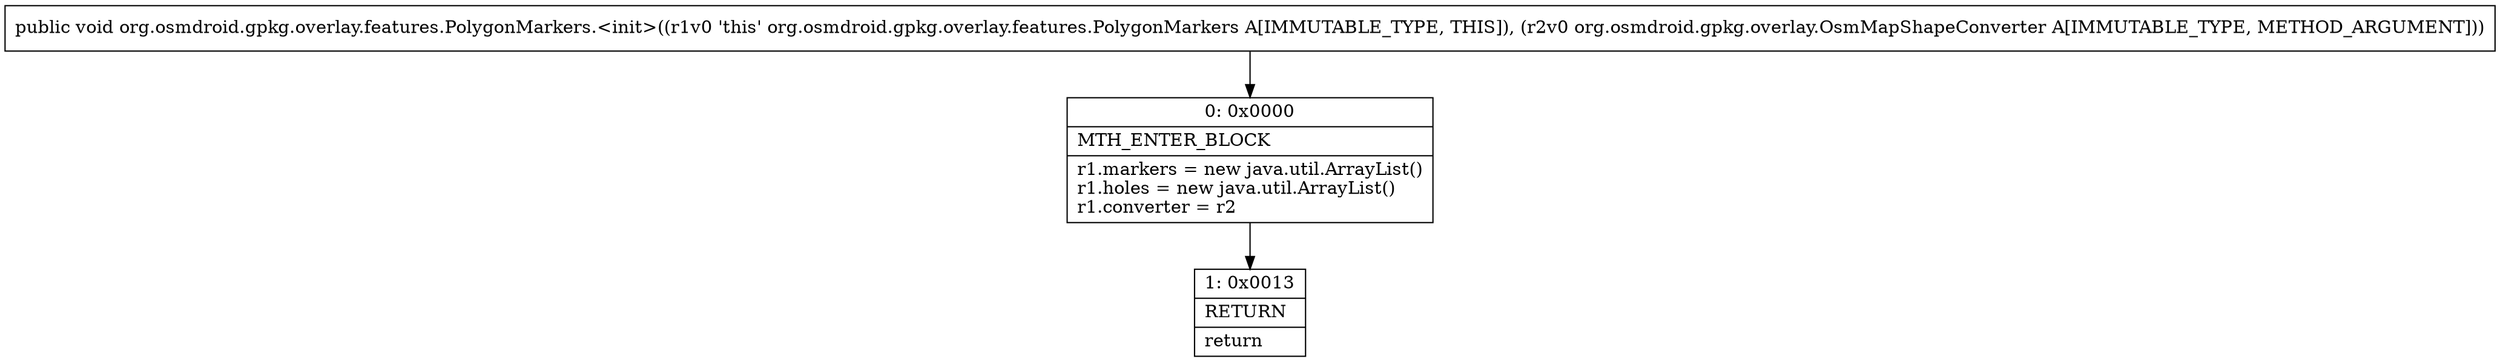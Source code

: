 digraph "CFG fororg.osmdroid.gpkg.overlay.features.PolygonMarkers.\<init\>(Lorg\/osmdroid\/gpkg\/overlay\/OsmMapShapeConverter;)V" {
Node_0 [shape=record,label="{0\:\ 0x0000|MTH_ENTER_BLOCK\l|r1.markers = new java.util.ArrayList()\lr1.holes = new java.util.ArrayList()\lr1.converter = r2\l}"];
Node_1 [shape=record,label="{1\:\ 0x0013|RETURN\l|return\l}"];
MethodNode[shape=record,label="{public void org.osmdroid.gpkg.overlay.features.PolygonMarkers.\<init\>((r1v0 'this' org.osmdroid.gpkg.overlay.features.PolygonMarkers A[IMMUTABLE_TYPE, THIS]), (r2v0 org.osmdroid.gpkg.overlay.OsmMapShapeConverter A[IMMUTABLE_TYPE, METHOD_ARGUMENT])) }"];
MethodNode -> Node_0;
Node_0 -> Node_1;
}

